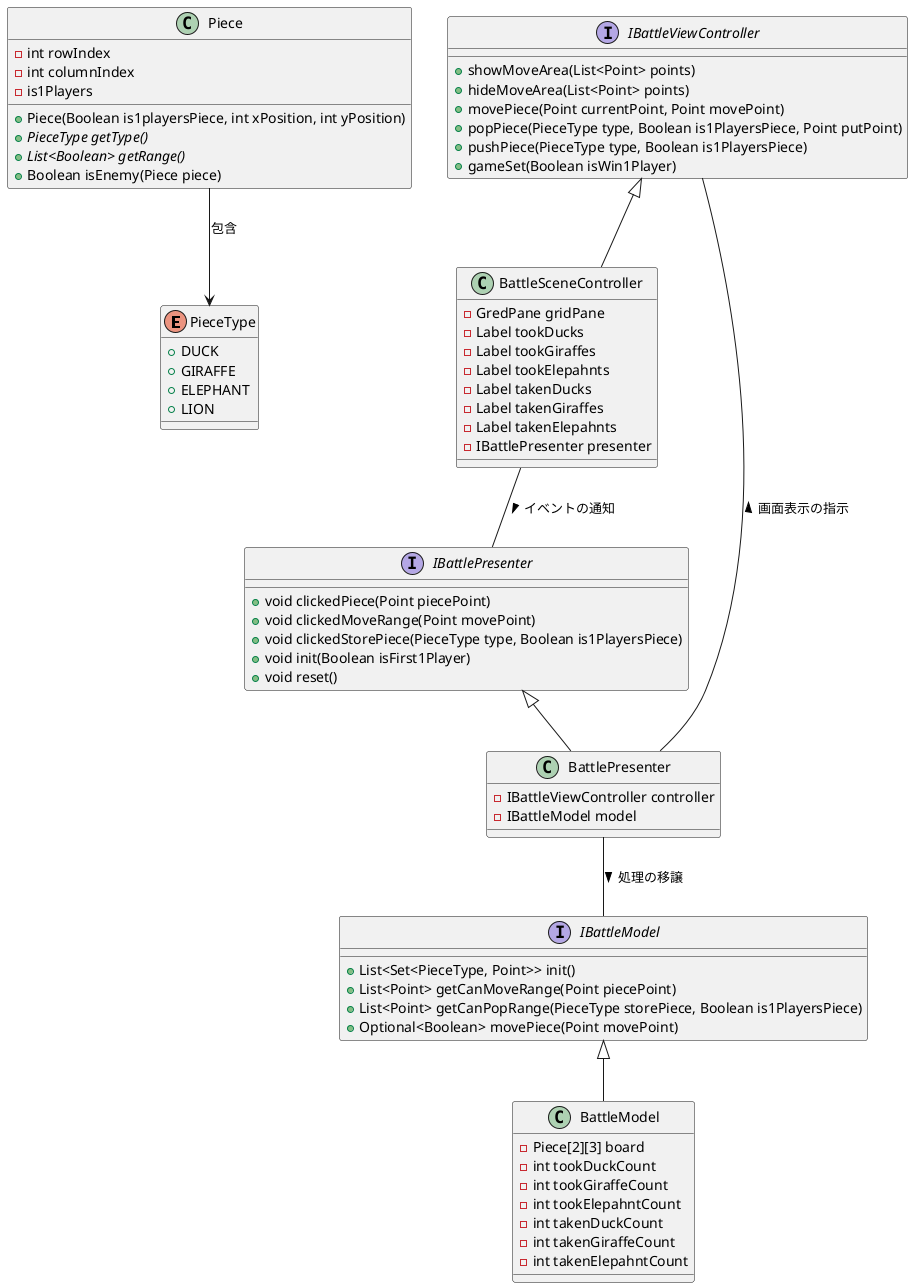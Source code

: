 @startuml

enum PieceType {
    + DUCK
    + GIRAFFE
    + ELEPHANT
    + LION
}

class Piece {
    - int rowIndex
    - int columnIndex
    - is1Players
    + Piece(Boolean is1playersPiece, int xPosition, int yPosition)
    {abstract} + PieceType getType()
    {abstract} + List<Boolean> getRange()
    + Boolean isEnemy(Piece piece)
}

interface IBattleViewController {
    + showMoveArea(List<Point> points)
    + hideMoveArea(List<Point> points)
    + movePiece(Point currentPoint, Point movePoint)
    + popPiece(PieceType type, Boolean is1PlayersPiece, Point putPoint)
    + pushPiece(PieceType type, Boolean is1PlayersPiece)
    + gameSet(Boolean isWin1Player)
}

class BattleSceneController {
    - GredPane gridPane
    - Label tookDucks
    - Label tookGiraffes
    - Label tookElepahnts
    - Label takenDucks
    - Label takenGiraffes
    - Label takenElepahnts
    - IBattlePresenter presenter
}

interface IBattlePresenter {
    + void clickedPiece(Point piecePoint)
    + void clickedMoveRange(Point movePoint)
    + void clickedStorePiece(PieceType type, Boolean is1PlayersPiece)
    + void init(Boolean isFirst1Player)
    + void reset()
}

class BattlePresenter {
    - IBattleViewController controller
    - IBattleModel model
}

interface IBattleModel {
    + List<Set<PieceType, Point>> init()
    + List<Point> getCanMoveRange(Point piecePoint)
    + List<Point> getCanPopRange(PieceType storePiece, Boolean is1PlayersPiece)
    + Optional<Boolean> movePiece(Point movePoint)
}

class BattleModel {
    - Piece[2][3] board
    - int tookDuckCount
    - int tookGiraffeCount
    - int tookElepahntCount
    - int takenDuckCount
    - int takenGiraffeCount
    - int takenElepahntCount
}

Piece --> PieceType : 包含

IBattleViewController ^-- BattleSceneController
IBattlePresenter ^-- BattlePresenter
IBattleModel ^-- BattleModel

BattleSceneController -- IBattlePresenter : イベントの通知 >
BattlePresenter -- IBattleViewController: 画面表示の指示 >
BattlePresenter -- IBattleModel : 処理の移譲 >


@enduml